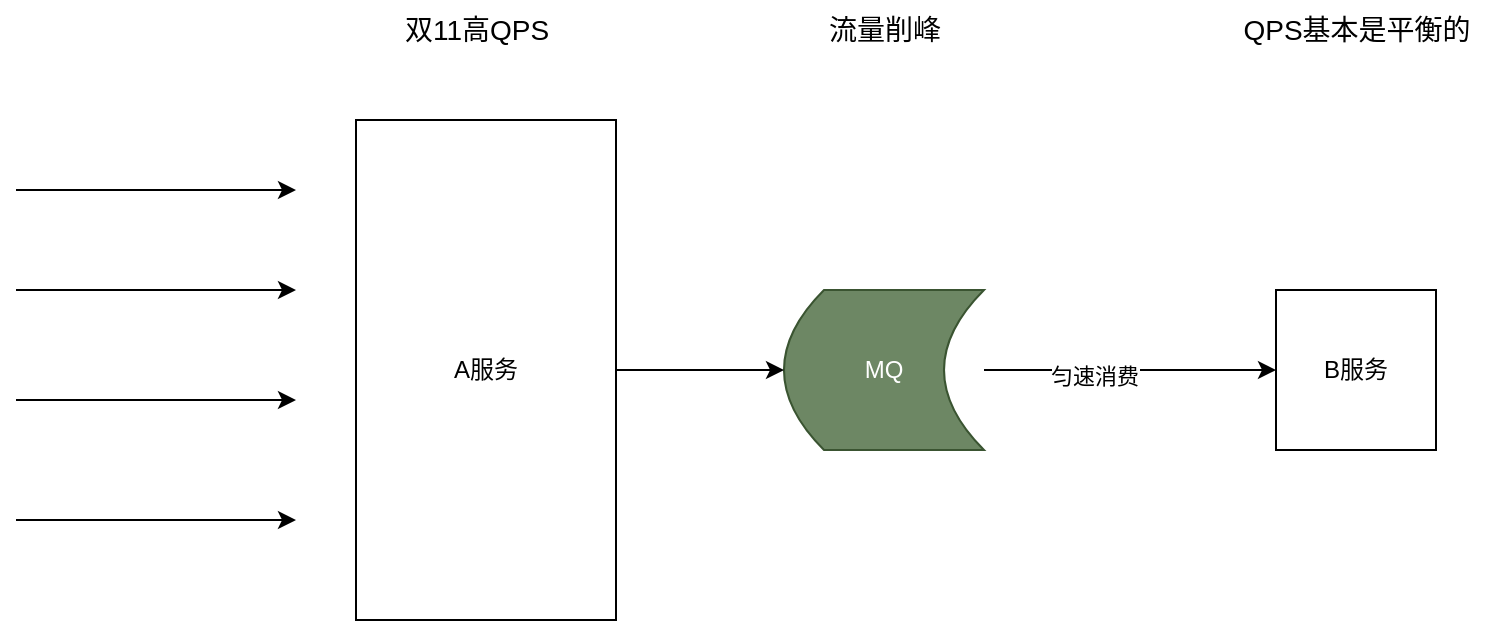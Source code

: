 <mxfile version="21.2.9" type="github">
  <diagram name="第 1 页" id="HLEUhcs507ry4ECzHawT">
    <mxGraphModel dx="1386" dy="806" grid="1" gridSize="10" guides="1" tooltips="1" connect="1" arrows="1" fold="1" page="1" pageScale="1" pageWidth="827" pageHeight="1169" math="0" shadow="0">
      <root>
        <mxCell id="0" />
        <mxCell id="1" parent="0" />
        <mxCell id="9GvXUM6sBcIh5jSZMesG-15" style="edgeStyle=orthogonalEdgeStyle;rounded=0;orthogonalLoop=1;jettySize=auto;html=1;" edge="1" parent="1" source="9GvXUM6sBcIh5jSZMesG-1" target="9GvXUM6sBcIh5jSZMesG-14">
          <mxGeometry relative="1" as="geometry" />
        </mxCell>
        <mxCell id="9GvXUM6sBcIh5jSZMesG-16" value="匀速消费" style="edgeLabel;html=1;align=center;verticalAlign=middle;resizable=0;points=[];" vertex="1" connectable="0" parent="9GvXUM6sBcIh5jSZMesG-15">
          <mxGeometry x="-0.247" y="-3" relative="1" as="geometry">
            <mxPoint as="offset" />
          </mxGeometry>
        </mxCell>
        <mxCell id="9GvXUM6sBcIh5jSZMesG-1" value="MQ" style="shape=dataStorage;whiteSpace=wrap;html=1;fixedSize=1;fillColor=#6d8764;fontColor=#ffffff;strokeColor=#3A5431;" vertex="1" parent="1">
          <mxGeometry x="424" y="375" width="100" height="80" as="geometry" />
        </mxCell>
        <mxCell id="9GvXUM6sBcIh5jSZMesG-11" style="edgeStyle=orthogonalEdgeStyle;rounded=0;orthogonalLoop=1;jettySize=auto;html=1;exitX=1;exitY=0.5;exitDx=0;exitDy=0;" edge="1" parent="1" source="9GvXUM6sBcIh5jSZMesG-3" target="9GvXUM6sBcIh5jSZMesG-1">
          <mxGeometry relative="1" as="geometry" />
        </mxCell>
        <mxCell id="9GvXUM6sBcIh5jSZMesG-3" value="A服务" style="rounded=0;whiteSpace=wrap;html=1;" vertex="1" parent="1">
          <mxGeometry x="210" y="290" width="130" height="250" as="geometry" />
        </mxCell>
        <mxCell id="9GvXUM6sBcIh5jSZMesG-7" value="" style="endArrow=classic;html=1;" edge="1" parent="1">
          <mxGeometry width="50" height="50" relative="1" as="geometry">
            <mxPoint x="40" y="325" as="sourcePoint" />
            <mxPoint x="180" y="325" as="targetPoint" />
          </mxGeometry>
        </mxCell>
        <mxCell id="9GvXUM6sBcIh5jSZMesG-8" value="" style="endArrow=classic;html=1;" edge="1" parent="1">
          <mxGeometry width="50" height="50" relative="1" as="geometry">
            <mxPoint x="40" y="375" as="sourcePoint" />
            <mxPoint x="180" y="375" as="targetPoint" />
          </mxGeometry>
        </mxCell>
        <mxCell id="9GvXUM6sBcIh5jSZMesG-9" value="" style="endArrow=classic;html=1;" edge="1" parent="1">
          <mxGeometry width="50" height="50" relative="1" as="geometry">
            <mxPoint x="40" y="430" as="sourcePoint" />
            <mxPoint x="180" y="430" as="targetPoint" />
          </mxGeometry>
        </mxCell>
        <mxCell id="9GvXUM6sBcIh5jSZMesG-10" value="" style="endArrow=classic;html=1;" edge="1" parent="1">
          <mxGeometry width="50" height="50" relative="1" as="geometry">
            <mxPoint x="40" y="490" as="sourcePoint" />
            <mxPoint x="180" y="490" as="targetPoint" />
          </mxGeometry>
        </mxCell>
        <mxCell id="9GvXUM6sBcIh5jSZMesG-12" value="双11高QPS" style="text;html=1;align=center;verticalAlign=middle;resizable=0;points=[];autosize=1;strokeColor=none;fillColor=none;fontSize=14;" vertex="1" parent="1">
          <mxGeometry x="220" y="230" width="100" height="30" as="geometry" />
        </mxCell>
        <mxCell id="9GvXUM6sBcIh5jSZMesG-13" value="流量削峰" style="text;html=1;align=center;verticalAlign=middle;resizable=0;points=[];autosize=1;strokeColor=none;fillColor=none;fontSize=14;" vertex="1" parent="1">
          <mxGeometry x="434" y="230" width="80" height="30" as="geometry" />
        </mxCell>
        <mxCell id="9GvXUM6sBcIh5jSZMesG-14" value="B服务" style="whiteSpace=wrap;html=1;aspect=fixed;" vertex="1" parent="1">
          <mxGeometry x="670" y="375" width="80" height="80" as="geometry" />
        </mxCell>
        <mxCell id="9GvXUM6sBcIh5jSZMesG-17" value="QPS基本是平衡的" style="text;html=1;align=center;verticalAlign=middle;resizable=0;points=[];autosize=1;strokeColor=none;fillColor=none;fontSize=14;" vertex="1" parent="1">
          <mxGeometry x="640" y="230" width="140" height="30" as="geometry" />
        </mxCell>
      </root>
    </mxGraphModel>
  </diagram>
</mxfile>
